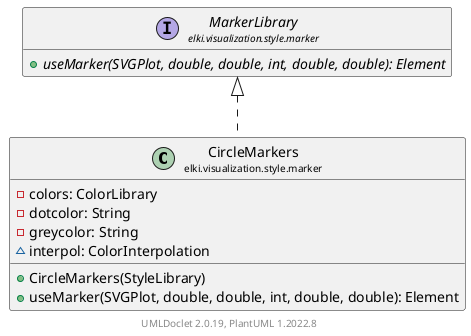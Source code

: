 @startuml
    remove .*\.(Instance|Par|Parameterizer|Factory)$
    set namespaceSeparator none
    hide empty fields
    hide empty methods

    class "<size:14>CircleMarkers\n<size:10>elki.visualization.style.marker" as elki.visualization.style.marker.CircleMarkers [[CircleMarkers.html]] {
        -colors: ColorLibrary
        -dotcolor: String
        -greycolor: String
        ~interpol: ColorInterpolation
        +CircleMarkers(StyleLibrary)
        +useMarker(SVGPlot, double, double, int, double, double): Element
    }

    interface "<size:14>MarkerLibrary\n<size:10>elki.visualization.style.marker" as elki.visualization.style.marker.MarkerLibrary [[MarkerLibrary.html]] {
        {abstract} +useMarker(SVGPlot, double, double, int, double, double): Element
    }

    elki.visualization.style.marker.MarkerLibrary <|.. elki.visualization.style.marker.CircleMarkers

    center footer UMLDoclet 2.0.19, PlantUML 1.2022.8
@enduml
